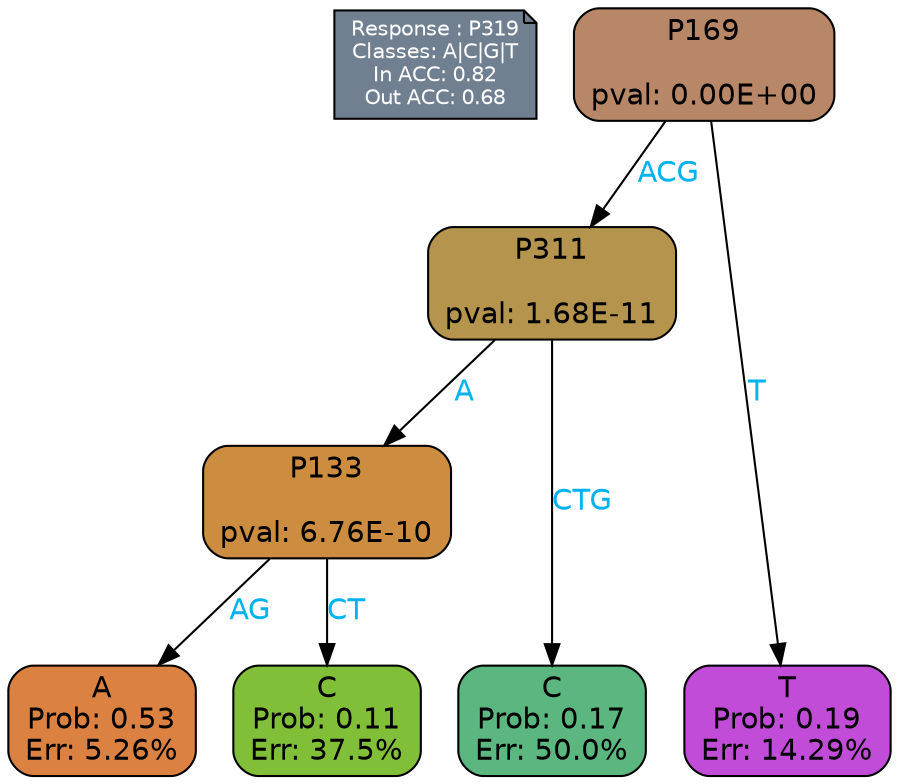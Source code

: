 digraph Tree {
node [shape=box, style="filled, rounded", color="black", fontname=helvetica] ;
graph [ranksep=equally, splines=polylines, bgcolor=transparent, dpi=600] ;
edge [fontname=helvetica] ;
LEGEND [label="Response : P319
Classes: A|C|G|T
In ACC: 0.82
Out ACC: 0.68
",shape=note,align=left,style=filled,fillcolor="slategray",fontcolor="white",fontsize=10];1 [label="P169

pval: 0.00E+00", fillcolor="#b78768"] ;
2 [label="P311

pval: 1.68E-11", fillcolor="#b5954d"] ;
3 [label="P133

pval: 6.76E-10", fillcolor="#cc8d40"] ;
4 [label="A
Prob: 0.53
Err: 5.26%", fillcolor="#db8242"] ;
5 [label="C
Prob: 0.11
Err: 37.5%", fillcolor="#82bf39"] ;
6 [label="C
Prob: 0.17
Err: 50.0%", fillcolor="#5bb680"] ;
7 [label="T
Prob: 0.19
Err: 14.29%", fillcolor="#c14cd8"] ;
1 -> 2 [label="ACG",fontcolor=deepskyblue2] ;
1 -> 7 [label="T",fontcolor=deepskyblue2] ;
2 -> 3 [label="A",fontcolor=deepskyblue2] ;
2 -> 6 [label="CTG",fontcolor=deepskyblue2] ;
3 -> 4 [label="AG",fontcolor=deepskyblue2] ;
3 -> 5 [label="CT",fontcolor=deepskyblue2] ;
{rank = same; 4;5;6;7;}{rank = same; LEGEND;1;}}